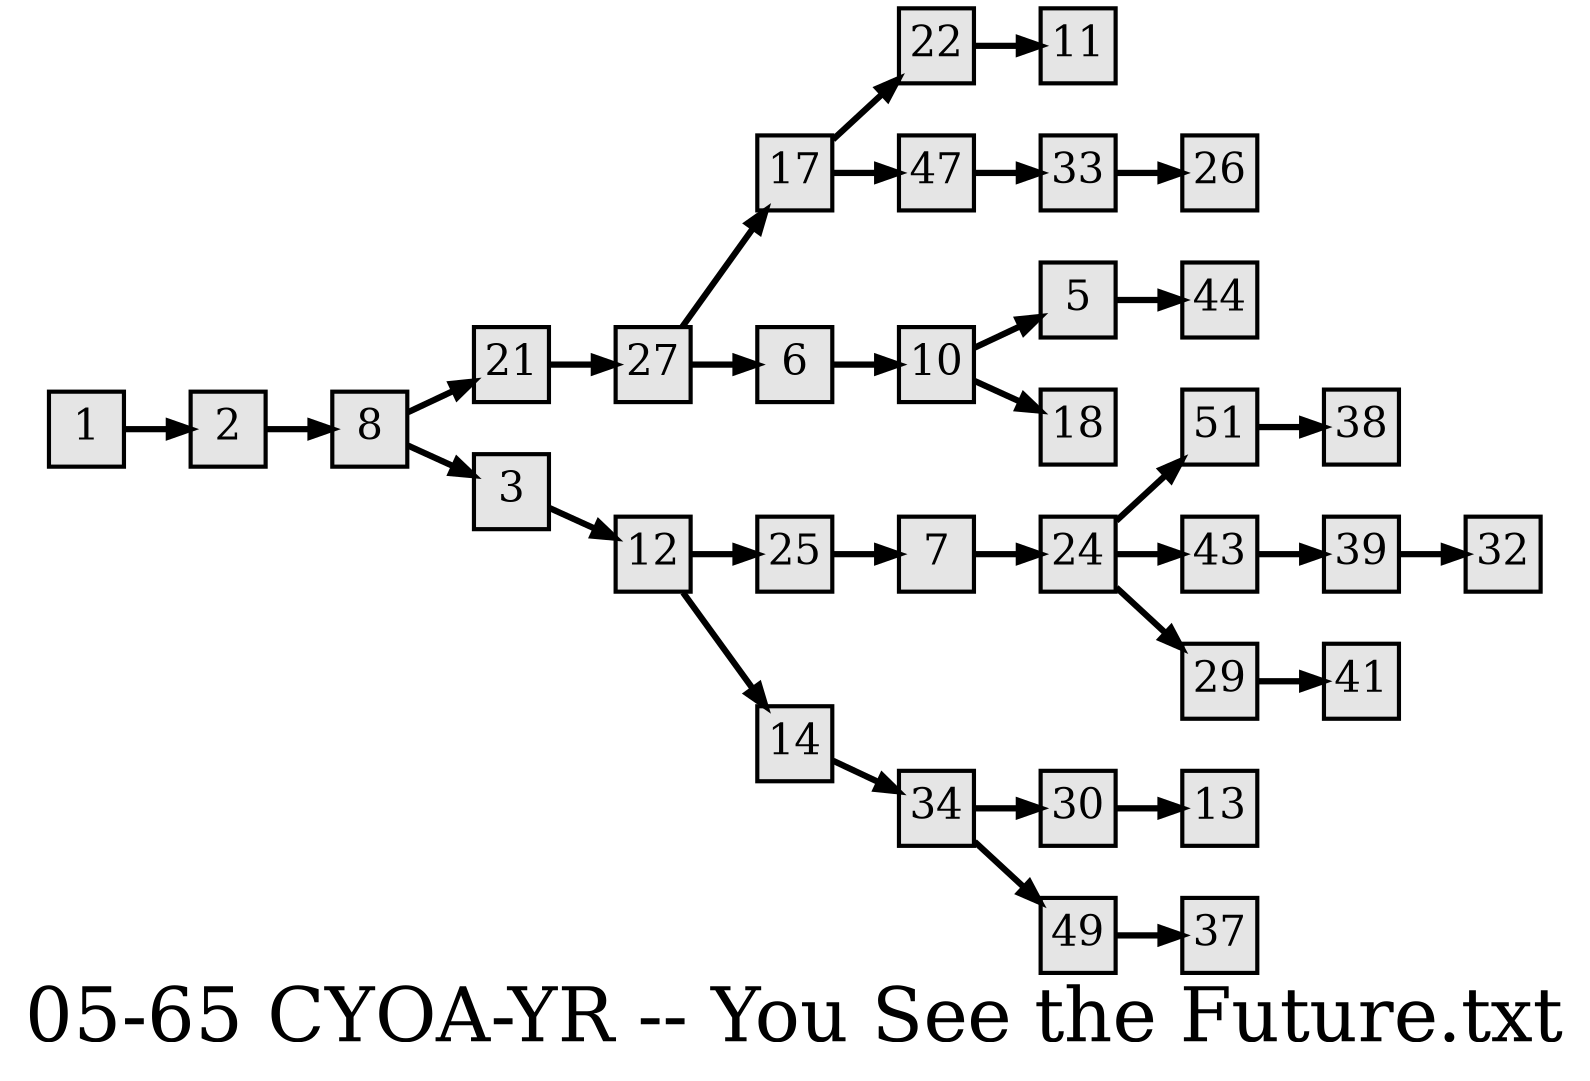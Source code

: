 digraph g{
  graph [ label="05-65 CYOA-YR -- You See the Future.txt" rankdir=LR, ordering=out, fontsize=36, nodesep="0.35", ranksep="0.45"];
  node  [shape=rect, penwidth=2, fontsize=20, style=filled, fillcolor=grey90, margin="0,0", labelfloat=true, regular=true, fixedsize=true];
  edge  [labelfloat=true, penwidth=3, fontsize=12];

  1 -> 2;
  2 -> 8;
  3 -> 12;
  5 -> 44;
  6 -> 10;
  7 -> 24;
  8 -> 21;
  8 -> 3;
  10 -> 5;
  10 -> 18;
  12 -> 25;
  12 -> 14;
  14 -> 34;
  17 -> 22;
  17 -> 47;
  21 -> 27;
  22 -> 11;
  24 -> 51;
  24 -> 43;
  24 -> 29;
  25 -> 7;
  27 -> 17;
  27 -> 6;
  29 -> 41;
  30 -> 13;
  33 -> 26;
  34 -> 30;
  34 -> 49;
  39 -> 32;
  43 -> 39;
  47 -> 33;
  49 -> 37;
  51 -> 38;
}

